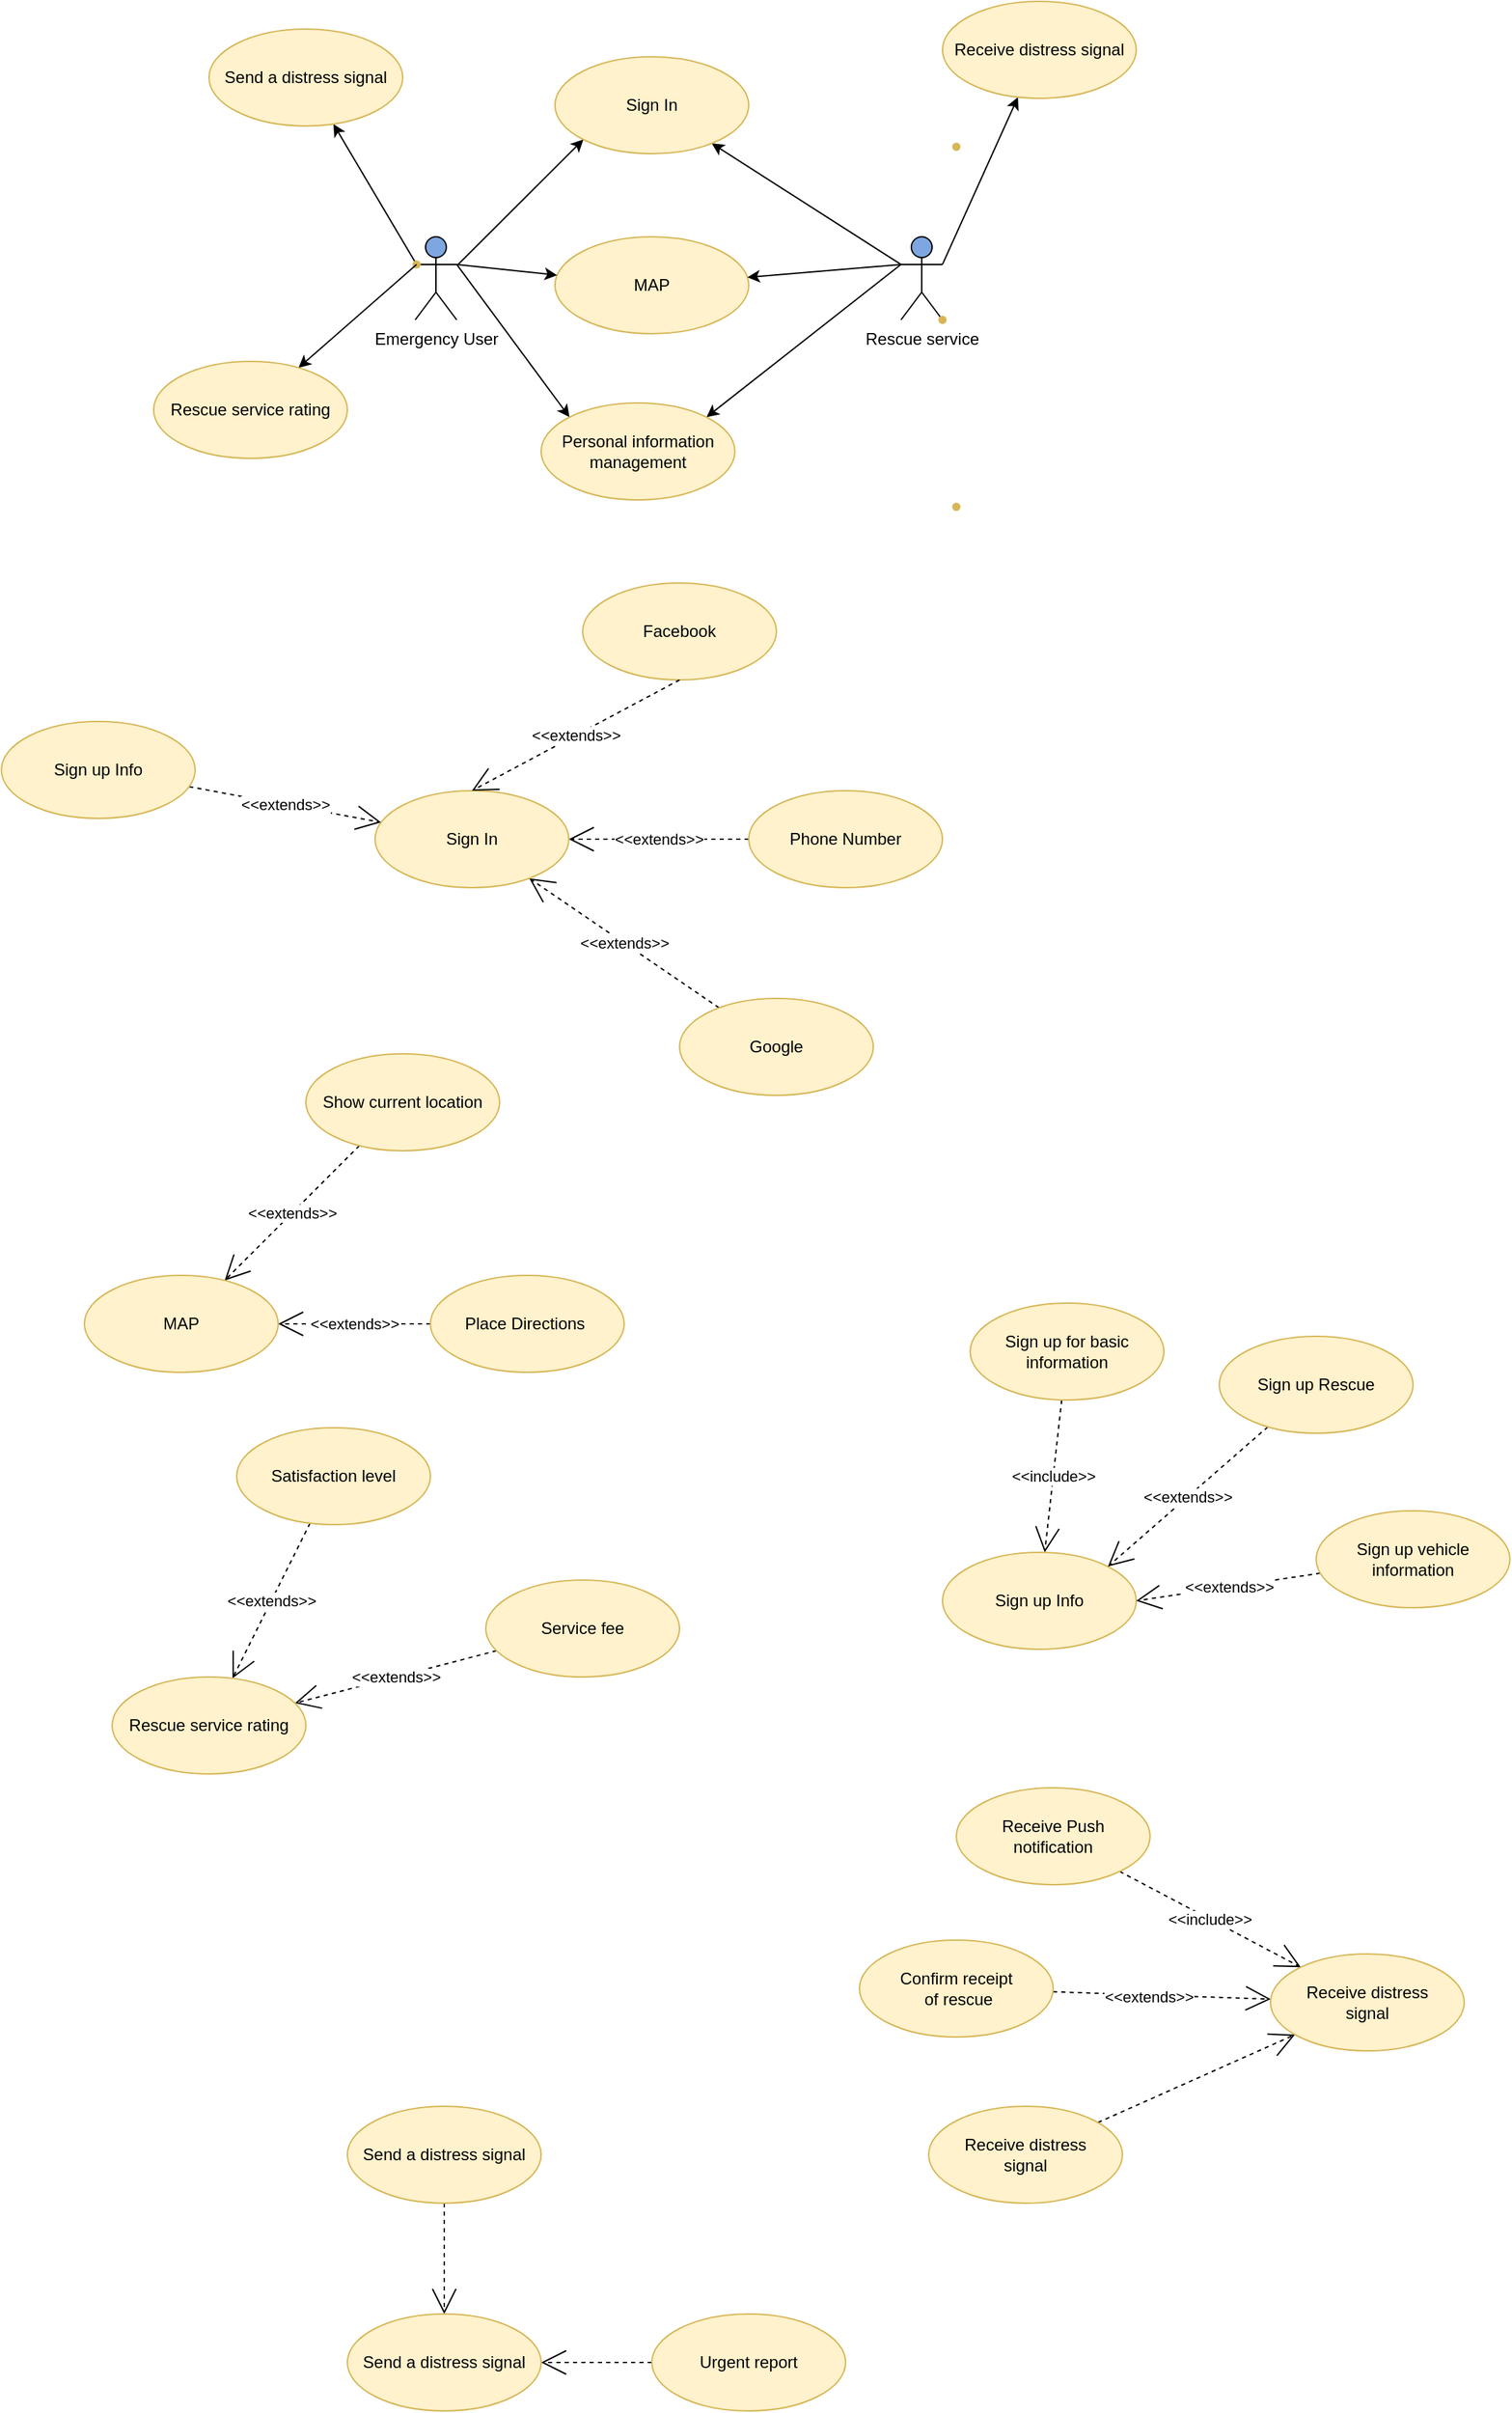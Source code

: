 <mxfile version="21.0.6" type="github">
  <diagram id="C5RBs43oDa-KdzZeNtuy" name="Page-1">
    <mxGraphModel dx="1877" dy="573" grid="1" gridSize="10" guides="1" tooltips="1" connect="1" arrows="1" fold="1" page="1" pageScale="1" pageWidth="827" pageHeight="1169" math="0" shadow="0">
      <root>
        <mxCell id="WIyWlLk6GJQsqaUBKTNV-0" />
        <mxCell id="WIyWlLk6GJQsqaUBKTNV-1" parent="WIyWlLk6GJQsqaUBKTNV-0" />
        <mxCell id="OUhb2QEN75pIKxEQ_v2V-1" value="Rescue service" style="shape=umlActor;verticalLabelPosition=bottom;verticalAlign=top;html=1;fillColor=#7EA6E0;" vertex="1" parent="WIyWlLk6GJQsqaUBKTNV-1">
          <mxGeometry x="560" y="310" width="30" height="60" as="geometry" />
        </mxCell>
        <mxCell id="OUhb2QEN75pIKxEQ_v2V-21" value="" style="rounded=0;orthogonalLoop=1;jettySize=auto;html=1;entryX=0;entryY=1;entryDx=0;entryDy=0;" edge="1" parent="WIyWlLk6GJQsqaUBKTNV-1" target="OUhb2QEN75pIKxEQ_v2V-5">
          <mxGeometry relative="1" as="geometry">
            <mxPoint x="240" y="330" as="sourcePoint" />
          </mxGeometry>
        </mxCell>
        <mxCell id="OUhb2QEN75pIKxEQ_v2V-2" value="Emergency User" style="shape=umlActor;verticalLabelPosition=bottom;verticalAlign=top;html=1;fillColor=#7EA6E0;" vertex="1" parent="WIyWlLk6GJQsqaUBKTNV-1">
          <mxGeometry x="209" y="310" width="30" height="60" as="geometry" />
        </mxCell>
        <mxCell id="OUhb2QEN75pIKxEQ_v2V-14" value="" style="rounded=0;orthogonalLoop=1;jettySize=auto;html=1;exitX=0;exitY=0.333;exitDx=0;exitDy=0;exitPerimeter=0;" edge="1" parent="WIyWlLk6GJQsqaUBKTNV-1" source="OUhb2QEN75pIKxEQ_v2V-1" target="OUhb2QEN75pIKxEQ_v2V-5">
          <mxGeometry relative="1" as="geometry" />
        </mxCell>
        <mxCell id="OUhb2QEN75pIKxEQ_v2V-5" value="Sign In" style="ellipse;whiteSpace=wrap;html=1;fillColor=#fff2cc;strokeColor=#d6b656;" vertex="1" parent="WIyWlLk6GJQsqaUBKTNV-1">
          <mxGeometry x="310" y="180" width="140" height="70" as="geometry" />
        </mxCell>
        <mxCell id="OUhb2QEN75pIKxEQ_v2V-6" value="MAP" style="ellipse;whiteSpace=wrap;html=1;fillColor=#fff2cc;strokeColor=#d6b656;" vertex="1" parent="WIyWlLk6GJQsqaUBKTNV-1">
          <mxGeometry x="310" y="310" width="140" height="70" as="geometry" />
        </mxCell>
        <mxCell id="OUhb2QEN75pIKxEQ_v2V-17" value="" style="rounded=0;orthogonalLoop=1;jettySize=auto;html=1;exitX=0.66;exitY=0.69;exitDx=0;exitDy=0;exitPerimeter=0;" edge="1" parent="WIyWlLk6GJQsqaUBKTNV-1" source="OUhb2QEN75pIKxEQ_v2V-16" target="OUhb2QEN75pIKxEQ_v2V-7">
          <mxGeometry relative="1" as="geometry" />
        </mxCell>
        <mxCell id="OUhb2QEN75pIKxEQ_v2V-7" value="Send a distress signal" style="ellipse;whiteSpace=wrap;html=1;fillColor=#fff2cc;strokeColor=#d6b656;" vertex="1" parent="WIyWlLk6GJQsqaUBKTNV-1">
          <mxGeometry x="60" y="160" width="140" height="70" as="geometry" />
        </mxCell>
        <mxCell id="OUhb2QEN75pIKxEQ_v2V-11" value="" style="rounded=0;orthogonalLoop=1;jettySize=auto;html=1;endArrow=classic;endFill=1;endSize=6;exitX=1;exitY=0.333;exitDx=0;exitDy=0;exitPerimeter=0;" edge="1" parent="WIyWlLk6GJQsqaUBKTNV-1" source="OUhb2QEN75pIKxEQ_v2V-1" target="OUhb2QEN75pIKxEQ_v2V-8">
          <mxGeometry relative="1" as="geometry" />
        </mxCell>
        <mxCell id="OUhb2QEN75pIKxEQ_v2V-8" value="Receive distress signal" style="ellipse;whiteSpace=wrap;html=1;fillColor=#fff2cc;strokeColor=#d6b656;" vertex="1" parent="WIyWlLk6GJQsqaUBKTNV-1">
          <mxGeometry x="590" y="140" width="140" height="70" as="geometry" />
        </mxCell>
        <mxCell id="OUhb2QEN75pIKxEQ_v2V-15" value="" style="rounded=0;orthogonalLoop=1;jettySize=auto;html=1;exitX=0;exitY=0.333;exitDx=0;exitDy=0;exitPerimeter=0;" edge="1" parent="WIyWlLk6GJQsqaUBKTNV-1" source="OUhb2QEN75pIKxEQ_v2V-1" target="OUhb2QEN75pIKxEQ_v2V-6">
          <mxGeometry relative="1" as="geometry" />
        </mxCell>
        <mxCell id="OUhb2QEN75pIKxEQ_v2V-10" value="" style="shape=waypoint;sketch=0;size=6;pointerEvents=1;points=[];fillColor=#fff2cc;resizable=0;rotatable=0;perimeter=centerPerimeter;snapToPoint=1;strokeColor=#d6b656;" vertex="1" parent="WIyWlLk6GJQsqaUBKTNV-1">
          <mxGeometry x="580" y="360" width="20" height="20" as="geometry" />
        </mxCell>
        <mxCell id="OUhb2QEN75pIKxEQ_v2V-13" value="" style="shape=waypoint;sketch=0;size=6;pointerEvents=1;points=[];fillColor=#fff2cc;resizable=0;rotatable=0;perimeter=centerPerimeter;snapToPoint=1;strokeColor=#d6b656;" vertex="1" parent="WIyWlLk6GJQsqaUBKTNV-1">
          <mxGeometry x="590" y="235" width="20" height="20" as="geometry" />
        </mxCell>
        <mxCell id="OUhb2QEN75pIKxEQ_v2V-19" value="" style="rounded=0;orthogonalLoop=1;jettySize=auto;html=1;exitX=1;exitY=0.333;exitDx=0;exitDy=0;exitPerimeter=0;" edge="1" parent="WIyWlLk6GJQsqaUBKTNV-1" source="OUhb2QEN75pIKxEQ_v2V-2" target="OUhb2QEN75pIKxEQ_v2V-6">
          <mxGeometry relative="1" as="geometry" />
        </mxCell>
        <mxCell id="OUhb2QEN75pIKxEQ_v2V-16" value="" style="shape=waypoint;sketch=0;size=6;pointerEvents=1;points=[];fillColor=#fff2cc;resizable=0;rotatable=0;perimeter=centerPerimeter;snapToPoint=1;strokeColor=#d6b656;" vertex="1" parent="WIyWlLk6GJQsqaUBKTNV-1">
          <mxGeometry x="200" y="320" width="20" height="20" as="geometry" />
        </mxCell>
        <mxCell id="OUhb2QEN75pIKxEQ_v2V-25" value="" style="rounded=0;orthogonalLoop=1;jettySize=auto;html=1;exitX=0.34;exitY=0.85;exitDx=0;exitDy=0;exitPerimeter=0;" edge="1" parent="WIyWlLk6GJQsqaUBKTNV-1" source="OUhb2QEN75pIKxEQ_v2V-16" target="OUhb2QEN75pIKxEQ_v2V-23">
          <mxGeometry relative="1" as="geometry" />
        </mxCell>
        <mxCell id="OUhb2QEN75pIKxEQ_v2V-23" value="Rescue service rating" style="ellipse;whiteSpace=wrap;html=1;fillColor=#fff2cc;strokeColor=#d6b656;" vertex="1" parent="WIyWlLk6GJQsqaUBKTNV-1">
          <mxGeometry x="20" y="400" width="140" height="70" as="geometry" />
        </mxCell>
        <mxCell id="OUhb2QEN75pIKxEQ_v2V-28" value="&amp;lt;&amp;lt;extends&amp;gt;&amp;gt;" style="edgeStyle=orthogonalEdgeStyle;rounded=0;orthogonalLoop=1;jettySize=auto;html=1;endArrow=open;endFill=0;endSize=16;dashed=1;" edge="1" parent="WIyWlLk6GJQsqaUBKTNV-1" source="OUhb2QEN75pIKxEQ_v2V-27" target="OUhb2QEN75pIKxEQ_v2V-26">
          <mxGeometry relative="1" as="geometry" />
        </mxCell>
        <mxCell id="OUhb2QEN75pIKxEQ_v2V-32" value="&amp;lt;&amp;lt;extends&amp;gt;&amp;gt;" style="rounded=0;orthogonalLoop=1;jettySize=auto;html=1;dashed=1;endSize=16;endArrow=open;endFill=0;" edge="1" parent="WIyWlLk6GJQsqaUBKTNV-1" source="OUhb2QEN75pIKxEQ_v2V-31" target="OUhb2QEN75pIKxEQ_v2V-26">
          <mxGeometry relative="1" as="geometry" />
        </mxCell>
        <mxCell id="OUhb2QEN75pIKxEQ_v2V-35" value="&amp;lt;&amp;lt;extends&amp;gt;&amp;gt;" style="rounded=0;orthogonalLoop=1;jettySize=auto;html=1;dashed=1;endSize=16;endArrow=open;endFill=0;" edge="1" parent="WIyWlLk6GJQsqaUBKTNV-1" source="OUhb2QEN75pIKxEQ_v2V-34" target="OUhb2QEN75pIKxEQ_v2V-26">
          <mxGeometry relative="1" as="geometry" />
        </mxCell>
        <mxCell id="OUhb2QEN75pIKxEQ_v2V-26" value="Sign In" style="ellipse;whiteSpace=wrap;html=1;fillColor=#fff2cc;strokeColor=#d6b656;" vertex="1" parent="WIyWlLk6GJQsqaUBKTNV-1">
          <mxGeometry x="180" y="710" width="140" height="70" as="geometry" />
        </mxCell>
        <mxCell id="OUhb2QEN75pIKxEQ_v2V-27" value="Phone Number" style="ellipse;whiteSpace=wrap;html=1;fillColor=#fff2cc;strokeColor=#d6b656;" vertex="1" parent="WIyWlLk6GJQsqaUBKTNV-1">
          <mxGeometry x="450" y="710" width="140" height="70" as="geometry" />
        </mxCell>
        <mxCell id="OUhb2QEN75pIKxEQ_v2V-29" value="Facebook" style="ellipse;whiteSpace=wrap;html=1;fillColor=#fff2cc;strokeColor=#d6b656;" vertex="1" parent="WIyWlLk6GJQsqaUBKTNV-1">
          <mxGeometry x="330" y="560" width="140" height="70" as="geometry" />
        </mxCell>
        <mxCell id="OUhb2QEN75pIKxEQ_v2V-31" value="Google" style="ellipse;whiteSpace=wrap;html=1;fillColor=#fff2cc;strokeColor=#d6b656;" vertex="1" parent="WIyWlLk6GJQsqaUBKTNV-1">
          <mxGeometry x="400" y="860" width="140" height="70" as="geometry" />
        </mxCell>
        <mxCell id="OUhb2QEN75pIKxEQ_v2V-33" value="&amp;lt;&amp;lt;extends&amp;gt;&amp;gt;" style="rounded=0;orthogonalLoop=1;jettySize=auto;html=1;dashed=1;endSize=16;endArrow=open;endFill=0;exitX=0.5;exitY=1;exitDx=0;exitDy=0;" edge="1" parent="WIyWlLk6GJQsqaUBKTNV-1" source="OUhb2QEN75pIKxEQ_v2V-29">
          <mxGeometry relative="1" as="geometry">
            <mxPoint x="260" y="790" as="sourcePoint" />
            <mxPoint x="250" y="710" as="targetPoint" />
          </mxGeometry>
        </mxCell>
        <mxCell id="OUhb2QEN75pIKxEQ_v2V-34" value="Sign up Info" style="ellipse;whiteSpace=wrap;html=1;fillColor=#fff2cc;strokeColor=#d6b656;" vertex="1" parent="WIyWlLk6GJQsqaUBKTNV-1">
          <mxGeometry x="-90" y="660" width="140" height="70" as="geometry" />
        </mxCell>
        <mxCell id="OUhb2QEN75pIKxEQ_v2V-44" value="&amp;lt;&amp;lt;extends&amp;gt;&amp;gt;" style="rounded=0;orthogonalLoop=1;jettySize=auto;html=1;dashed=1;endArrow=open;endFill=0;endSize=16;" edge="1" parent="WIyWlLk6GJQsqaUBKTNV-1" source="OUhb2QEN75pIKxEQ_v2V-43" target="OUhb2QEN75pIKxEQ_v2V-42">
          <mxGeometry relative="1" as="geometry" />
        </mxCell>
        <mxCell id="OUhb2QEN75pIKxEQ_v2V-46" value="&amp;lt;&amp;lt;extends&amp;gt;&amp;gt;" style="rounded=0;orthogonalLoop=1;jettySize=auto;html=1;dashed=1;endArrow=open;endFill=0;endSize=16;" edge="1" parent="WIyWlLk6GJQsqaUBKTNV-1" source="OUhb2QEN75pIKxEQ_v2V-45" target="OUhb2QEN75pIKxEQ_v2V-42">
          <mxGeometry relative="1" as="geometry" />
        </mxCell>
        <mxCell id="OUhb2QEN75pIKxEQ_v2V-42" value="MAP" style="ellipse;whiteSpace=wrap;html=1;fillColor=#fff2cc;strokeColor=#d6b656;" vertex="1" parent="WIyWlLk6GJQsqaUBKTNV-1">
          <mxGeometry x="-30" y="1060" width="140" height="70" as="geometry" />
        </mxCell>
        <mxCell id="OUhb2QEN75pIKxEQ_v2V-43" value="Show current location" style="ellipse;whiteSpace=wrap;html=1;fillColor=#fff2cc;strokeColor=#d6b656;" vertex="1" parent="WIyWlLk6GJQsqaUBKTNV-1">
          <mxGeometry x="130" y="900" width="140" height="70" as="geometry" />
        </mxCell>
        <mxCell id="OUhb2QEN75pIKxEQ_v2V-45" value="Place Directions&amp;nbsp;" style="ellipse;whiteSpace=wrap;html=1;fillColor=#fff2cc;strokeColor=#d6b656;" vertex="1" parent="WIyWlLk6GJQsqaUBKTNV-1">
          <mxGeometry x="220" y="1060" width="140" height="70" as="geometry" />
        </mxCell>
        <mxCell id="OUhb2QEN75pIKxEQ_v2V-51" value="" style="rounded=0;orthogonalLoop=1;jettySize=auto;html=1;exitX=0;exitY=0.333;exitDx=0;exitDy=0;exitPerimeter=0;entryX=1;entryY=0;entryDx=0;entryDy=0;" edge="1" parent="WIyWlLk6GJQsqaUBKTNV-1" source="OUhb2QEN75pIKxEQ_v2V-1" target="OUhb2QEN75pIKxEQ_v2V-49">
          <mxGeometry relative="1" as="geometry">
            <mxPoint x="560" y="330" as="sourcePoint" />
          </mxGeometry>
        </mxCell>
        <mxCell id="OUhb2QEN75pIKxEQ_v2V-54" value="" style="rounded=0;orthogonalLoop=1;jettySize=auto;html=1;exitX=1;exitY=0.333;exitDx=0;exitDy=0;exitPerimeter=0;entryX=0;entryY=0;entryDx=0;entryDy=0;" edge="1" parent="WIyWlLk6GJQsqaUBKTNV-1" source="OUhb2QEN75pIKxEQ_v2V-2" target="OUhb2QEN75pIKxEQ_v2V-49">
          <mxGeometry relative="1" as="geometry" />
        </mxCell>
        <mxCell id="OUhb2QEN75pIKxEQ_v2V-49" value="Personal information management" style="ellipse;whiteSpace=wrap;html=1;fillColor=#fff2cc;strokeColor=#d6b656;" vertex="1" parent="WIyWlLk6GJQsqaUBKTNV-1">
          <mxGeometry x="300" y="430" width="140" height="70" as="geometry" />
        </mxCell>
        <mxCell id="OUhb2QEN75pIKxEQ_v2V-50" value="" style="shape=waypoint;sketch=0;size=6;pointerEvents=1;points=[];fillColor=#fff2cc;resizable=0;rotatable=0;perimeter=centerPerimeter;snapToPoint=1;strokeColor=#d6b656;" vertex="1" parent="WIyWlLk6GJQsqaUBKTNV-1">
          <mxGeometry x="590" y="495" width="20" height="20" as="geometry" />
        </mxCell>
        <mxCell id="OUhb2QEN75pIKxEQ_v2V-58" value="&amp;lt;&amp;lt;extends&amp;gt;&amp;gt;" style="rounded=0;orthogonalLoop=1;jettySize=auto;html=1;dashed=1;endSize=16;endArrow=open;endFill=0;" edge="1" parent="WIyWlLk6GJQsqaUBKTNV-1" source="OUhb2QEN75pIKxEQ_v2V-57" target="OUhb2QEN75pIKxEQ_v2V-56">
          <mxGeometry relative="1" as="geometry" />
        </mxCell>
        <mxCell id="OUhb2QEN75pIKxEQ_v2V-60" value="&amp;lt;&amp;lt;extends&amp;gt;&amp;gt;" style="rounded=0;orthogonalLoop=1;jettySize=auto;html=1;dashed=1;endSize=16;endArrow=open;endFill=0;" edge="1" parent="WIyWlLk6GJQsqaUBKTNV-1" source="OUhb2QEN75pIKxEQ_v2V-59" target="OUhb2QEN75pIKxEQ_v2V-56">
          <mxGeometry relative="1" as="geometry" />
        </mxCell>
        <mxCell id="OUhb2QEN75pIKxEQ_v2V-56" value="Rescue service rating" style="ellipse;whiteSpace=wrap;html=1;fillColor=#fff2cc;strokeColor=#d6b656;" vertex="1" parent="WIyWlLk6GJQsqaUBKTNV-1">
          <mxGeometry x="-10" y="1350" width="140" height="70" as="geometry" />
        </mxCell>
        <mxCell id="OUhb2QEN75pIKxEQ_v2V-57" value="Service fee" style="ellipse;whiteSpace=wrap;html=1;fillColor=#fff2cc;strokeColor=#d6b656;" vertex="1" parent="WIyWlLk6GJQsqaUBKTNV-1">
          <mxGeometry x="260" y="1280" width="140" height="70" as="geometry" />
        </mxCell>
        <mxCell id="OUhb2QEN75pIKxEQ_v2V-59" value="Satisfaction level" style="ellipse;whiteSpace=wrap;html=1;fillColor=#fff2cc;strokeColor=#d6b656;" vertex="1" parent="WIyWlLk6GJQsqaUBKTNV-1">
          <mxGeometry x="80" y="1170" width="140" height="70" as="geometry" />
        </mxCell>
        <mxCell id="OUhb2QEN75pIKxEQ_v2V-63" value="&amp;lt;&amp;lt;include&amp;gt;&amp;gt;" style="rounded=0;orthogonalLoop=1;jettySize=auto;html=1;dashed=1;endArrow=open;endFill=0;endSize=16;" edge="1" parent="WIyWlLk6GJQsqaUBKTNV-1" source="OUhb2QEN75pIKxEQ_v2V-62" target="OUhb2QEN75pIKxEQ_v2V-61">
          <mxGeometry relative="1" as="geometry" />
        </mxCell>
        <mxCell id="OUhb2QEN75pIKxEQ_v2V-61" value="Sign up Info" style="ellipse;whiteSpace=wrap;html=1;fillColor=#fff2cc;strokeColor=#d6b656;" vertex="1" parent="WIyWlLk6GJQsqaUBKTNV-1">
          <mxGeometry x="590" y="1260" width="140" height="70" as="geometry" />
        </mxCell>
        <mxCell id="OUhb2QEN75pIKxEQ_v2V-62" value="Sign up for basic information" style="ellipse;whiteSpace=wrap;html=1;fillColor=#fff2cc;strokeColor=#d6b656;" vertex="1" parent="WIyWlLk6GJQsqaUBKTNV-1">
          <mxGeometry x="610" y="1080" width="140" height="70" as="geometry" />
        </mxCell>
        <mxCell id="OUhb2QEN75pIKxEQ_v2V-66" value="&amp;lt;&amp;lt;extends&amp;gt;&amp;gt;" style="rounded=0;orthogonalLoop=1;jettySize=auto;html=1;dashed=1;endArrow=open;endFill=0;endSize=16;entryX=1;entryY=0;entryDx=0;entryDy=0;" edge="1" parent="WIyWlLk6GJQsqaUBKTNV-1" source="OUhb2QEN75pIKxEQ_v2V-67" target="OUhb2QEN75pIKxEQ_v2V-61">
          <mxGeometry relative="1" as="geometry">
            <mxPoint x="720" y="1240" as="targetPoint" />
          </mxGeometry>
        </mxCell>
        <mxCell id="OUhb2QEN75pIKxEQ_v2V-67" value="Sign up Rescue" style="ellipse;whiteSpace=wrap;html=1;fillColor=#fff2cc;strokeColor=#d6b656;" vertex="1" parent="WIyWlLk6GJQsqaUBKTNV-1">
          <mxGeometry x="790" y="1104" width="140" height="70" as="geometry" />
        </mxCell>
        <mxCell id="OUhb2QEN75pIKxEQ_v2V-70" value="" style="edgeStyle=orthogonalEdgeStyle;rounded=0;orthogonalLoop=1;jettySize=auto;html=1;dashed=1;endSize=16;endArrow=open;endFill=0;" edge="1" parent="WIyWlLk6GJQsqaUBKTNV-1" source="OUhb2QEN75pIKxEQ_v2V-69" target="OUhb2QEN75pIKxEQ_v2V-68">
          <mxGeometry relative="1" as="geometry" />
        </mxCell>
        <mxCell id="OUhb2QEN75pIKxEQ_v2V-72" value="" style="edgeStyle=orthogonalEdgeStyle;rounded=0;orthogonalLoop=1;jettySize=auto;html=1;dashed=1;endSize=16;endArrow=open;endFill=0;" edge="1" parent="WIyWlLk6GJQsqaUBKTNV-1" source="OUhb2QEN75pIKxEQ_v2V-71" target="OUhb2QEN75pIKxEQ_v2V-68">
          <mxGeometry relative="1" as="geometry" />
        </mxCell>
        <mxCell id="OUhb2QEN75pIKxEQ_v2V-68" value="Send a distress signal" style="ellipse;whiteSpace=wrap;html=1;fillColor=#fff2cc;strokeColor=#d6b656;" vertex="1" parent="WIyWlLk6GJQsqaUBKTNV-1">
          <mxGeometry x="160" y="1810" width="140" height="70" as="geometry" />
        </mxCell>
        <mxCell id="OUhb2QEN75pIKxEQ_v2V-69" value="Urgent report" style="ellipse;whiteSpace=wrap;html=1;fillColor=#fff2cc;strokeColor=#d6b656;" vertex="1" parent="WIyWlLk6GJQsqaUBKTNV-1">
          <mxGeometry x="380" y="1810" width="140" height="70" as="geometry" />
        </mxCell>
        <mxCell id="OUhb2QEN75pIKxEQ_v2V-71" value="Send a distress signal" style="ellipse;whiteSpace=wrap;html=1;fillColor=#fff2cc;strokeColor=#d6b656;" vertex="1" parent="WIyWlLk6GJQsqaUBKTNV-1">
          <mxGeometry x="160" y="1660" width="140" height="70" as="geometry" />
        </mxCell>
        <mxCell id="OUhb2QEN75pIKxEQ_v2V-73" value="&amp;lt;&amp;lt;extends&amp;gt;&amp;gt;" style="rounded=0;orthogonalLoop=1;jettySize=auto;html=1;dashed=1;endArrow=open;endFill=0;endSize=16;entryX=1;entryY=0.5;entryDx=0;entryDy=0;" edge="1" parent="WIyWlLk6GJQsqaUBKTNV-1" source="OUhb2QEN75pIKxEQ_v2V-74" target="OUhb2QEN75pIKxEQ_v2V-61">
          <mxGeometry relative="1" as="geometry">
            <mxPoint x="760" y="1406" as="targetPoint" />
          </mxGeometry>
        </mxCell>
        <mxCell id="OUhb2QEN75pIKxEQ_v2V-74" value="Sign up&amp;nbsp;vehicle information" style="ellipse;whiteSpace=wrap;html=1;fillColor=#fff2cc;strokeColor=#d6b656;" vertex="1" parent="WIyWlLk6GJQsqaUBKTNV-1">
          <mxGeometry x="860" y="1230" width="140" height="70" as="geometry" />
        </mxCell>
        <mxCell id="OUhb2QEN75pIKxEQ_v2V-77" value="&amp;lt;&amp;lt;include&amp;gt;&amp;gt;" style="rounded=0;orthogonalLoop=1;jettySize=auto;html=1;dashed=1;endSize=16;endArrow=open;endFill=0;" edge="1" parent="WIyWlLk6GJQsqaUBKTNV-1" source="OUhb2QEN75pIKxEQ_v2V-76" target="OUhb2QEN75pIKxEQ_v2V-75">
          <mxGeometry relative="1" as="geometry" />
        </mxCell>
        <mxCell id="OUhb2QEN75pIKxEQ_v2V-79" value="" style="rounded=0;orthogonalLoop=1;jettySize=auto;html=1;dashed=1;endSize=16;endArrow=open;endFill=0;" edge="1" parent="WIyWlLk6GJQsqaUBKTNV-1" source="OUhb2QEN75pIKxEQ_v2V-78" target="OUhb2QEN75pIKxEQ_v2V-75">
          <mxGeometry relative="1" as="geometry" />
        </mxCell>
        <mxCell id="OUhb2QEN75pIKxEQ_v2V-82" value="&amp;lt;&amp;lt;extends&amp;gt;&amp;gt;" style="edgeLabel;html=1;align=center;verticalAlign=middle;resizable=0;points=[];" vertex="1" connectable="0" parent="OUhb2QEN75pIKxEQ_v2V-79">
          <mxGeometry x="-0.131" y="-1" relative="1" as="geometry">
            <mxPoint as="offset" />
          </mxGeometry>
        </mxCell>
        <mxCell id="OUhb2QEN75pIKxEQ_v2V-81" value="" style="rounded=0;orthogonalLoop=1;jettySize=auto;html=1;dashed=1;endSize=16;endArrow=open;endFill=0;" edge="1" parent="WIyWlLk6GJQsqaUBKTNV-1" source="OUhb2QEN75pIKxEQ_v2V-80" target="OUhb2QEN75pIKxEQ_v2V-75">
          <mxGeometry relative="1" as="geometry" />
        </mxCell>
        <mxCell id="OUhb2QEN75pIKxEQ_v2V-75" value="Receive distress &lt;br&gt;signal" style="ellipse;whiteSpace=wrap;html=1;fillColor=#fff2cc;strokeColor=#d6b656;" vertex="1" parent="WIyWlLk6GJQsqaUBKTNV-1">
          <mxGeometry x="827" y="1550" width="140" height="70" as="geometry" />
        </mxCell>
        <mxCell id="OUhb2QEN75pIKxEQ_v2V-76" value="Receive Push&lt;br&gt;notification" style="ellipse;whiteSpace=wrap;html=1;fillColor=#fff2cc;strokeColor=#d6b656;" vertex="1" parent="WIyWlLk6GJQsqaUBKTNV-1">
          <mxGeometry x="600" y="1430" width="140" height="70" as="geometry" />
        </mxCell>
        <mxCell id="OUhb2QEN75pIKxEQ_v2V-78" value="Confirm receipt&lt;br&gt;&amp;nbsp;of rescue" style="ellipse;whiteSpace=wrap;html=1;fillColor=#fff2cc;strokeColor=#d6b656;" vertex="1" parent="WIyWlLk6GJQsqaUBKTNV-1">
          <mxGeometry x="530" y="1540" width="140" height="70" as="geometry" />
        </mxCell>
        <mxCell id="OUhb2QEN75pIKxEQ_v2V-80" value="Receive distress &lt;br&gt;signal" style="ellipse;whiteSpace=wrap;html=1;fillColor=#fff2cc;strokeColor=#d6b656;" vertex="1" parent="WIyWlLk6GJQsqaUBKTNV-1">
          <mxGeometry x="580" y="1660" width="140" height="70" as="geometry" />
        </mxCell>
      </root>
    </mxGraphModel>
  </diagram>
</mxfile>
